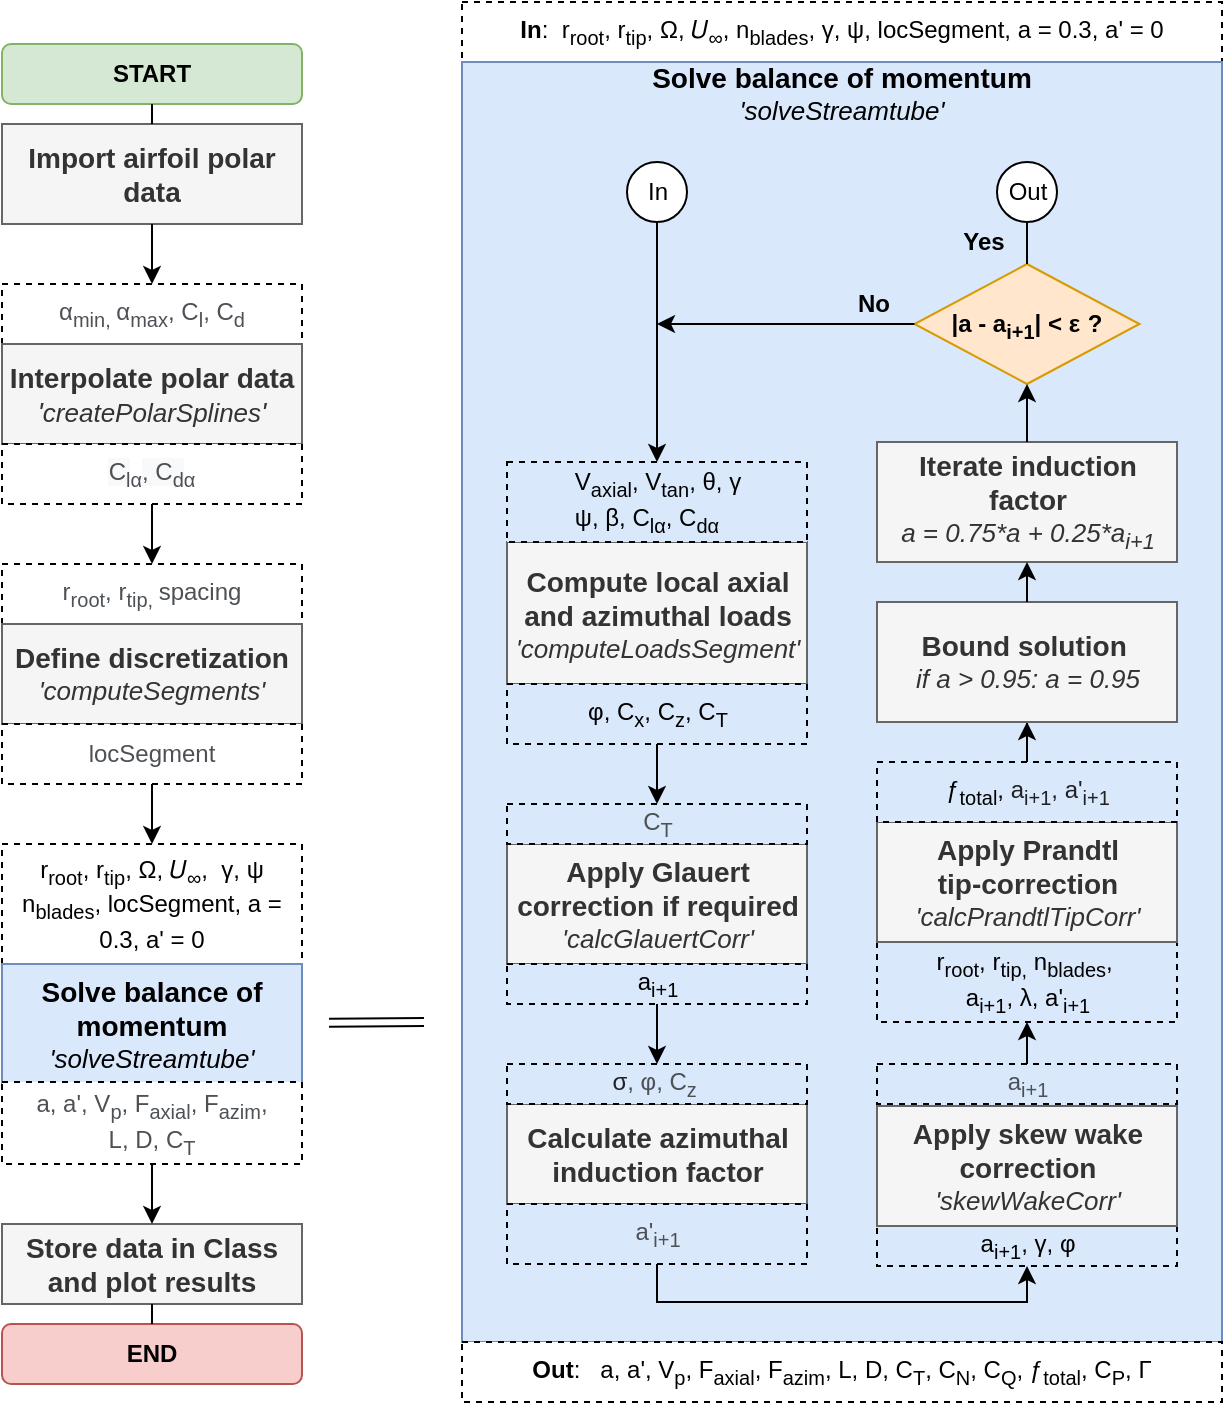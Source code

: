 <mxfile version="14.4.9" type="device"><diagram id="l48UUxjHiy_ej7oElzvc" name="Page-1"><mxGraphModel dx="1038" dy="548" grid="1" gridSize="10" guides="1" tooltips="1" connect="1" arrows="1" fold="1" page="1" pageScale="1" pageWidth="827" pageHeight="1169" math="0" shadow="0"><root><mxCell id="0"/><mxCell id="1" parent="0"/><mxCell id="ZIH0ScOEahIOWoPxpy62-3" value="" style="edgeStyle=orthogonalEdgeStyle;rounded=0;orthogonalLoop=1;jettySize=auto;html=1;exitX=0.5;exitY=1;exitDx=0;exitDy=0;" parent="1" source="ZIH0ScOEahIOWoPxpy62-9" target="ZIH0ScOEahIOWoPxpy62-2" edge="1"><mxGeometry relative="1" as="geometry"><mxPoint x="184" y="311" as="sourcePoint"/></mxGeometry></mxCell><mxCell id="31kwRbFXGFQPxm-6Qx5B-4" value="&lt;font style=&quot;font-size: 14px&quot;&gt;&lt;b&gt;Import airfoil polar data&lt;/b&gt;&lt;/font&gt;" style="rounded=0;whiteSpace=wrap;html=1;fillColor=#f5f5f5;strokeColor=#666666;fontColor=#333333;" parent="1" vertex="1"><mxGeometry x="109" y="101" width="150" height="50" as="geometry"/></mxCell><mxCell id="ZIH0ScOEahIOWoPxpy62-1" value="&lt;b&gt;START&lt;/b&gt;" style="rounded=1;whiteSpace=wrap;html=1;fillColor=#d5e8d4;strokeColor=#82b366;" parent="1" vertex="1"><mxGeometry x="109" y="61" width="150" height="30" as="geometry"/></mxCell><mxCell id="ZIH0ScOEahIOWoPxpy62-2" value="&lt;span style=&quot;color: rgb(77 , 81 , 86) ; font-family: &amp;#34;arial&amp;#34; , sans-serif ; font-style: normal ; letter-spacing: normal ; text-align: left ; text-indent: 0px ; text-transform: none ; word-spacing: 0px&quot;&gt;r&lt;sub&gt;root&lt;/sub&gt;, r&lt;sub&gt;tip, &lt;/sub&gt;spacing&lt;/span&gt;" style="rounded=0;whiteSpace=wrap;html=1;dashed=1;" parent="1" vertex="1"><mxGeometry x="109" y="321" width="150" height="30" as="geometry"/></mxCell><mxCell id="ZIH0ScOEahIOWoPxpy62-4" value="&lt;font&gt;&lt;b&gt;&lt;span style=&quot;font-size: 14px&quot;&gt;Define discretization&lt;/span&gt;&lt;br&gt;&lt;/b&gt;&lt;i&gt;&lt;font style=&quot;font-size: 13px&quot;&gt;'computeSegments'&lt;/font&gt;&lt;/i&gt;&lt;/font&gt;" style="rounded=0;whiteSpace=wrap;html=1;fillColor=#f5f5f5;strokeColor=#666666;fontColor=#333333;" parent="1" vertex="1"><mxGeometry x="109" y="351" width="150" height="50" as="geometry"/></mxCell><mxCell id="ZIH0ScOEahIOWoPxpy62-10" value="" style="edgeStyle=orthogonalEdgeStyle;rounded=0;orthogonalLoop=1;jettySize=auto;html=1;entryX=0.5;entryY=0;entryDx=0;entryDy=0;exitX=0.5;exitY=1;exitDx=0;exitDy=0;" parent="1" source="31kwRbFXGFQPxm-6Qx5B-4" target="ZIH0ScOEahIOWoPxpy62-7" edge="1"><mxGeometry relative="1" as="geometry"><mxPoint x="289" y="331" as="sourcePoint"/></mxGeometry></mxCell><mxCell id="RQXYHA8TXy9u991i_wGL-22" value="" style="edgeStyle=orthogonalEdgeStyle;rounded=0;orthogonalLoop=1;jettySize=auto;html=1;entryX=0.5;entryY=0;entryDx=0;entryDy=0;" parent="1" source="ZIH0ScOEahIOWoPxpy62-5" target="RQXYHA8TXy9u991i_wGL-17" edge="1"><mxGeometry relative="1" as="geometry"/></mxCell><mxCell id="ZIH0ScOEahIOWoPxpy62-5" value="&lt;div style=&quot;text-align: left&quot;&gt;&lt;font color=&quot;#4d5156&quot; face=&quot;arial, sans-serif&quot;&gt;&lt;span style=&quot;background-color: rgb(255 , 255 , 255)&quot;&gt;locSegment&lt;/span&gt;&lt;/font&gt;&lt;/div&gt;" style="rounded=0;whiteSpace=wrap;html=1;dashed=1;" parent="1" vertex="1"><mxGeometry x="109" y="401" width="150" height="30" as="geometry"/></mxCell><mxCell id="ZIH0ScOEahIOWoPxpy62-6" value="" style="endArrow=none;html=1;exitX=0.5;exitY=0;exitDx=0;exitDy=0;entryX=0.5;entryY=1;entryDx=0;entryDy=0;" parent="1" source="31kwRbFXGFQPxm-6Qx5B-4" target="ZIH0ScOEahIOWoPxpy62-1" edge="1"><mxGeometry width="50" height="50" relative="1" as="geometry"><mxPoint x="369" y="331" as="sourcePoint"/><mxPoint x="419" y="281" as="targetPoint"/></mxGeometry></mxCell><mxCell id="ZIH0ScOEahIOWoPxpy62-7" value="&lt;span style=&quot;color: rgb(77 , 81 , 86) ; font-family: &amp;#34;arial&amp;#34; , sans-serif ; text-align: left&quot;&gt;α&lt;sub&gt;min,&amp;nbsp;&lt;/sub&gt;&lt;/span&gt;&lt;span style=&quot;color: rgb(77 , 81 , 86) ; font-family: &amp;#34;arial&amp;#34; , sans-serif ; text-align: left&quot;&gt;α&lt;sub&gt;max&lt;/sub&gt;, C&lt;sub&gt;l&lt;/sub&gt;, C&lt;sub&gt;d&lt;/sub&gt;&lt;/span&gt;" style="rounded=0;whiteSpace=wrap;html=1;dashed=1;" parent="1" vertex="1"><mxGeometry x="109" y="181" width="150" height="30" as="geometry"/></mxCell><mxCell id="ZIH0ScOEahIOWoPxpy62-8" value="&lt;font&gt;&lt;span style=&quot;font-size: 14px&quot;&gt;&lt;b&gt;Interpolate polar data&lt;br&gt;&lt;/b&gt;&lt;/span&gt;&lt;i&gt;&lt;span style=&quot;font-size: 14px&quot;&gt;'&lt;/span&gt;&lt;font style=&quot;font-size: 13px&quot;&gt;createPolarSplines&lt;/font&gt;&lt;span style=&quot;font-size: 14px&quot;&gt;'&lt;/span&gt;&lt;/i&gt;&lt;/font&gt;" style="rounded=0;whiteSpace=wrap;html=1;fillColor=#f5f5f5;strokeColor=#666666;fontColor=#333333;" parent="1" vertex="1"><mxGeometry x="109" y="211" width="150" height="50" as="geometry"/></mxCell><mxCell id="ZIH0ScOEahIOWoPxpy62-9" value="&lt;span style=&quot;font-size: 12px ; font-style: normal ; letter-spacing: normal ; text-indent: 0px ; text-transform: none ; word-spacing: 0px ; background-color: rgb(248 , 249 , 250) ; color: rgb(77 , 81 , 86) ; font-family: &amp;#34;arial&amp;#34; , sans-serif ; text-align: left&quot;&gt;C&lt;sub&gt;l&lt;/sub&gt;&lt;/span&gt;&lt;span style=&quot;color: rgb(77 , 81 , 86) ; font-family: &amp;#34;arial&amp;#34; , sans-serif ; text-align: left&quot;&gt;&lt;sub&gt;α&lt;/sub&gt;&lt;/span&gt;&lt;span style=&quot;font-size: 12px ; font-style: normal ; letter-spacing: normal ; text-indent: 0px ; text-transform: none ; word-spacing: 0px ; background-color: rgb(248 , 249 , 250) ; color: rgb(77 , 81 , 86) ; font-family: &amp;#34;arial&amp;#34; , sans-serif ; text-align: left&quot;&gt;, C&lt;sub&gt;d&lt;/sub&gt;&lt;/span&gt;&lt;span style=&quot;color: rgb(77 , 81 , 86) ; font-family: &amp;#34;arial&amp;#34; , sans-serif ; text-align: left&quot;&gt;&lt;sub&gt;α&lt;/sub&gt;&lt;/span&gt;" style="rounded=0;whiteSpace=wrap;html=1;dashed=1;" parent="1" vertex="1"><mxGeometry x="109" y="261" width="150" height="30" as="geometry"/></mxCell><mxCell id="ZIH0ScOEahIOWoPxpy62-20" value="&lt;span style=&quot;font-family: &amp;#34;arial&amp;#34; , sans-serif ; text-align: left&quot;&gt;&lt;b&gt;In&lt;/b&gt;:&amp;nbsp; r&lt;sub&gt;root&lt;/sub&gt;, r&lt;sub&gt;tip&lt;/sub&gt;&lt;/span&gt;&lt;span style=&quot;text-align: left&quot;&gt;&lt;span style=&quot;font-family: &amp;#34;arial&amp;#34; , sans-serif&quot;&gt;,&amp;nbsp;&lt;/span&gt;&lt;font face=&quot;arial, sans-serif&quot;&gt;Ω,&amp;nbsp;𝑈&lt;sub&gt;∞&lt;/sub&gt;, n&lt;sub&gt;blades&lt;/sub&gt;, γ,&lt;/font&gt;&lt;/span&gt;&lt;span style=&quot;text-align: left&quot;&gt;&lt;font face=&quot;arial, sans-serif&quot;&gt;&lt;span style=&quot;background-color: rgb(218 , 232 , 252)&quot;&gt;&lt;span style=&quot;font-family: &amp;#34;arial&amp;#34; , sans-serif&quot;&gt;&lt;/span&gt;&lt;/span&gt; ψ, &lt;/font&gt;&lt;/span&gt;&lt;span style=&quot;font-family: &amp;#34;arial&amp;#34; , sans-serif ; text-align: left&quot;&gt;locSegment, a = 0.3, a' = 0&lt;/span&gt;&lt;span style=&quot;text-align: left&quot;&gt;&lt;br&gt;&lt;/span&gt;" style="rounded=0;whiteSpace=wrap;html=1;dashed=1;" parent="1" vertex="1"><mxGeometry x="339" y="40" width="380" height="30" as="geometry"/></mxCell><mxCell id="ZIH0ScOEahIOWoPxpy62-21" value="&lt;font style=&quot;font-size: 14px&quot;&gt;&lt;b&gt;Solve balance of momentum&lt;br&gt;&lt;/b&gt;&lt;/font&gt;&lt;i style=&quot;font-size: 13px&quot;&gt;'solveStreamtube'&lt;br&gt;&lt;/i&gt;&lt;i style=&quot;font-size: 13px&quot;&gt;&lt;br&gt;&lt;br&gt;&lt;br&gt;&lt;br&gt;&lt;br&gt;&lt;br&gt;&lt;br&gt;&lt;br&gt;&lt;br&gt;&lt;br&gt;&lt;br&gt;&lt;br&gt;&lt;br&gt;&lt;br&gt;&lt;br&gt;&lt;br&gt;&lt;br&gt;&lt;br&gt;&lt;br&gt;&lt;br&gt;&lt;br&gt;&lt;br&gt;&lt;br&gt;&lt;br&gt;&lt;br&gt;&lt;br&gt;&lt;br&gt;&lt;br&gt;&lt;br&gt;&lt;br&gt;&lt;br&gt;&lt;br&gt;&lt;br&gt;&lt;br&gt;&lt;br&gt;&lt;br&gt;&lt;br&gt;&lt;br&gt;&lt;br&gt;&lt;/i&gt;" style="rounded=0;whiteSpace=wrap;html=1;fillColor=#dae8fc;strokeColor=#6c8ebf;" parent="1" vertex="1"><mxGeometry x="339" y="70" width="380" height="640" as="geometry"/></mxCell><mxCell id="ZIH0ScOEahIOWoPxpy62-22" value="&lt;div style=&quot;text-align: left&quot;&gt;&lt;font face=&quot;arial, sans-serif&quot;&gt;&lt;b&gt;Out&lt;/b&gt;:&amp;nbsp; &amp;nbsp;a, a', V&lt;sub&gt;p&lt;/sub&gt;, F&lt;sub&gt;axial&lt;/sub&gt;, F&lt;sub&gt;azim&lt;/sub&gt;, L, D, C&lt;sub&gt;T&lt;/sub&gt;, &lt;font&gt;C&lt;sub&gt;N&lt;/sub&gt;, C&lt;sub&gt;Q&lt;/sub&gt;, ƒ&lt;sub&gt;total&lt;/sub&gt;, C&lt;sub&gt;P&lt;/sub&gt;, Γ&lt;/font&gt;&lt;br&gt;&lt;/font&gt;&lt;/div&gt;" style="rounded=0;whiteSpace=wrap;html=1;dashed=1;" parent="1" vertex="1"><mxGeometry x="339" y="710" width="380" height="30" as="geometry"/></mxCell><mxCell id="ZIH0ScOEahIOWoPxpy62-13" value="&lt;font style=&quot;font-size: 14px&quot;&gt;&lt;b&gt;Compute local axial and azimuthal loads&lt;br&gt;&lt;/b&gt;&lt;/font&gt;&lt;i style=&quot;font-size: 13px&quot;&gt;'&lt;font style=&quot;font-size: 13px&quot;&gt;computeLoadsSegment&lt;/font&gt;'&lt;/i&gt;" style="rounded=0;whiteSpace=wrap;html=1;fillColor=#f5f5f5;strokeColor=#666666;fontColor=#333333;" parent="1" vertex="1"><mxGeometry x="361.5" y="310" width="150" height="71" as="geometry"/></mxCell><mxCell id="ZIH0ScOEahIOWoPxpy62-58" value="" style="edgeStyle=orthogonalEdgeStyle;rounded=0;orthogonalLoop=1;jettySize=auto;html=1;entryX=0.5;entryY=0;entryDx=0;entryDy=0;" parent="1" source="ZIH0ScOEahIOWoPxpy62-14" target="ZIH0ScOEahIOWoPxpy62-55" edge="1"><mxGeometry relative="1" as="geometry"/></mxCell><mxCell id="ZIH0ScOEahIOWoPxpy62-14" value="&lt;span style=&quot;color: rgb(77 , 81 , 86) ; font-family: &amp;#34;arial&amp;#34; , sans-serif ; text-align: left&quot;&gt;α,&lt;sub&gt;&amp;nbsp;&lt;/sub&gt;&lt;/span&gt;&lt;span style=&quot;color: rgb(77 , 81 , 86) ; font-family: &amp;#34;arial&amp;#34; , sans-serif ; text-align: left ; background-color: rgb(255 , 255 , 255)&quot;&gt;&lt;font style=&quot;font-size: 12px&quot;&gt;φ&lt;/font&gt;&lt;/span&gt;&lt;span style=&quot;color: rgb(77 , 81 , 86) ; font-family: &amp;#34;arial&amp;#34; , sans-serif ; text-align: left&quot;&gt;, C&lt;sub&gt;x&lt;/sub&gt;, C&lt;sub&gt;&lt;font style=&quot;font-size: 10px&quot;&gt;z&lt;/font&gt;&lt;/sub&gt;&lt;/span&gt;" style="rounded=0;whiteSpace=wrap;html=1;dashed=1;" parent="1" vertex="1"><mxGeometry x="361.5" y="381" width="150" height="30" as="geometry"/></mxCell><mxCell id="ZIH0ScOEahIOWoPxpy62-34" value="In" style="ellipse;whiteSpace=wrap;html=1;aspect=fixed;" parent="1" vertex="1"><mxGeometry x="421.5" y="120" width="30" height="30" as="geometry"/></mxCell><mxCell id="ZIH0ScOEahIOWoPxpy62-37" value="Out" style="ellipse;whiteSpace=wrap;html=1;aspect=fixed;" parent="1" vertex="1"><mxGeometry x="606.5" y="120" width="30" height="30" as="geometry"/></mxCell><mxCell id="ZIH0ScOEahIOWoPxpy62-39" value="&lt;b&gt;|a - a&lt;sub&gt;i+1&lt;/sub&gt;| &amp;lt;&amp;nbsp;&lt;span style=&quot;background-color: rgb(255 , 230 , 204)&quot;&gt;&lt;span style=&quot;font-family: &amp;#34;arial&amp;#34; , sans-serif ; text-align: left&quot;&gt;&lt;font style=&quot;font-size: 12px&quot;&gt;ε&lt;/font&gt;&lt;/span&gt;&lt;span style=&quot;font-family: &amp;#34;arial&amp;#34; , sans-serif ; font-size: 14px ; text-align: left&quot;&gt; &lt;/span&gt;&lt;span style=&quot;font-family: &amp;#34;arial&amp;#34; , sans-serif ; text-align: left&quot;&gt;&lt;font style=&quot;font-size: 12px&quot;&gt;?&lt;/font&gt;&lt;/span&gt;&lt;/span&gt;&lt;/b&gt;" style="rhombus;whiteSpace=wrap;html=1;fillColor=#ffe6cc;strokeColor=#d79b00;" parent="1" vertex="1"><mxGeometry x="565.25" y="171" width="112.5" height="60" as="geometry"/></mxCell><mxCell id="ZIH0ScOEahIOWoPxpy62-43" value="" style="endArrow=none;html=1;exitX=0.5;exitY=1;exitDx=0;exitDy=0;entryX=0.5;entryY=0;entryDx=0;entryDy=0;" parent="1" source="ZIH0ScOEahIOWoPxpy62-37" target="ZIH0ScOEahIOWoPxpy62-39" edge="1"><mxGeometry width="50" height="50" relative="1" as="geometry"><mxPoint x="621.5" y="251" as="sourcePoint"/><mxPoint x="645.25" y="161" as="targetPoint"/></mxGeometry></mxCell><mxCell id="ZIH0ScOEahIOWoPxpy62-47" value="&lt;span style=&quot;font-size: 14px&quot;&gt;&lt;b&gt;Store data in Class and plot results&lt;/b&gt;&lt;/span&gt;" style="rounded=0;whiteSpace=wrap;html=1;fillColor=#f5f5f5;strokeColor=#666666;fontColor=#333333;" parent="1" vertex="1"><mxGeometry x="109" y="651" width="150" height="40" as="geometry"/></mxCell><mxCell id="ZIH0ScOEahIOWoPxpy62-49" value="&lt;b&gt;END&lt;/b&gt;" style="rounded=1;whiteSpace=wrap;html=1;fillColor=#f8cecc;strokeColor=#b85450;" parent="1" vertex="1"><mxGeometry x="109" y="701" width="150" height="30" as="geometry"/></mxCell><mxCell id="ZIH0ScOEahIOWoPxpy62-50" value="" style="endArrow=none;html=1;exitX=0.5;exitY=1;exitDx=0;exitDy=0;entryX=0.5;entryY=0;entryDx=0;entryDy=0;" parent="1" source="ZIH0ScOEahIOWoPxpy62-47" target="ZIH0ScOEahIOWoPxpy62-49" edge="1"><mxGeometry width="50" height="50" relative="1" as="geometry"><mxPoint x="197.75" y="731" as="sourcePoint"/><mxPoint x="247.75" y="681" as="targetPoint"/></mxGeometry></mxCell><mxCell id="ZIH0ScOEahIOWoPxpy62-51" value="" style="endArrow=classic;html=1;exitX=0.5;exitY=1;exitDx=0;exitDy=0;entryX=0.5;entryY=0;entryDx=0;entryDy=0;" parent="1" source="ZIH0ScOEahIOWoPxpy62-34" target="RQXYHA8TXy9u991i_wGL-30" edge="1"><mxGeometry width="50" height="50" relative="1" as="geometry"><mxPoint x="441.5" y="360" as="sourcePoint"/><mxPoint x="436.5" y="281.0" as="targetPoint"/></mxGeometry></mxCell><mxCell id="ZIH0ScOEahIOWoPxpy62-55" value="&lt;div style=&quot;text-align: left&quot;&gt;&lt;span style=&quot;color: rgb(77 , 81 , 86) ; font-family: &amp;#34;arial&amp;#34; , sans-serif&quot;&gt;C&lt;sub&gt;T&lt;/sub&gt;&lt;/span&gt;&lt;br&gt;&lt;/div&gt;" style="rounded=0;whiteSpace=wrap;html=1;dashed=1;" parent="1" vertex="1"><mxGeometry x="361.5" y="441" width="150" height="20" as="geometry"/></mxCell><mxCell id="ZIH0ScOEahIOWoPxpy62-56" value="&lt;b style=&quot;font-size: 14px&quot;&gt;Apply Glauert correction if required&lt;/b&gt;&lt;span style=&quot;font-size: 14px&quot;&gt;&lt;b&gt;&lt;br&gt;&lt;/b&gt;&lt;/span&gt;&lt;i style=&quot;font-size: 13px&quot;&gt;'&lt;font style=&quot;font-size: 13px&quot;&gt;calcGlauertCorr&lt;/font&gt;'&lt;/i&gt;" style="rounded=0;whiteSpace=wrap;html=1;fillColor=#f5f5f5;strokeColor=#666666;fontColor=#333333;" parent="1" vertex="1"><mxGeometry x="361.5" y="461" width="150" height="60" as="geometry"/></mxCell><mxCell id="ZIH0ScOEahIOWoPxpy62-62" value="" style="edgeStyle=orthogonalEdgeStyle;rounded=0;orthogonalLoop=1;jettySize=auto;html=1;entryX=0.5;entryY=0;entryDx=0;entryDy=0;" parent="1" source="ZIH0ScOEahIOWoPxpy62-57" target="RQXYHA8TXy9u991i_wGL-8" edge="1"><mxGeometry relative="1" as="geometry"><mxPoint x="436.5" y="601" as="targetPoint"/></mxGeometry></mxCell><mxCell id="ZIH0ScOEahIOWoPxpy62-57" value="a&lt;sub&gt;i+1&lt;/sub&gt;" style="rounded=0;whiteSpace=wrap;html=1;dashed=1;" parent="1" vertex="1"><mxGeometry x="361.5" y="521" width="150" height="20" as="geometry"/></mxCell><mxCell id="ZIH0ScOEahIOWoPxpy62-59" value="&lt;div style=&quot;text-align: left&quot;&gt;&lt;span style=&quot;background-color: rgb(218 , 232 , 252)&quot;&gt;&lt;span style=&quot;font-family: &amp;#34;arial&amp;#34; , sans-serif&quot;&gt;r&lt;sub&gt;root&lt;/sub&gt;, r&lt;sub&gt;tip,&lt;/sub&gt;&lt;/span&gt;&lt;font face=&quot;arial, sans-serif&quot;&gt;&amp;nbsp;n&lt;sub&gt;blades&lt;/sub&gt;,&amp;nbsp;&lt;/font&gt;&lt;br&gt;&lt;/span&gt;&lt;/div&gt;&lt;span style=&quot;background-color: rgb(218 , 232 , 252)&quot;&gt;a&lt;sub&gt;i+1&lt;/sub&gt;,&amp;nbsp;&lt;span style=&quot;font-family: &amp;#34;arial&amp;#34; , sans-serif ; text-align: left&quot;&gt;&lt;font style=&quot;font-size: 12px&quot;&gt;λ, a'&lt;sub&gt;i+1&lt;/sub&gt;&lt;/font&gt;&lt;/span&gt;&lt;/span&gt;" style="rounded=0;whiteSpace=wrap;html=1;dashed=1;fillColor=#dae8fc;" parent="1" vertex="1"><mxGeometry x="546.5" y="509" width="150" height="41" as="geometry"/></mxCell><mxCell id="ZIH0ScOEahIOWoPxpy62-60" value="&lt;b style=&quot;font-size: 14px&quot;&gt;Apply Prandtl &lt;br&gt;tip-correction&lt;/b&gt;&lt;span style=&quot;font-size: 14px&quot;&gt;&lt;b&gt;&lt;br&gt;&lt;/b&gt;&lt;/span&gt;&lt;i style=&quot;font-size: 13px&quot;&gt;'&lt;font style=&quot;font-size: 13px&quot;&gt;calcPrandtlTipCorr&lt;/font&gt;'&lt;/i&gt;" style="rounded=0;whiteSpace=wrap;html=1;fillColor=#f5f5f5;strokeColor=#666666;fontColor=#333333;" parent="1" vertex="1"><mxGeometry x="546.5" y="450" width="150" height="60" as="geometry"/></mxCell><mxCell id="WDKb8DliBQcM4ZmImEQv-9" value="" style="edgeStyle=orthogonalEdgeStyle;rounded=0;orthogonalLoop=1;jettySize=auto;html=1;" parent="1" source="ZIH0ScOEahIOWoPxpy62-61" target="RQXYHA8TXy9u991i_wGL-2" edge="1"><mxGeometry relative="1" as="geometry"/></mxCell><mxCell id="ZIH0ScOEahIOWoPxpy62-61" value="&lt;div style=&quot;text-align: left&quot;&gt;&lt;span style=&quot;color: rgb(32 , 33 , 36) ; font-family: &amp;#34;arial&amp;#34; , sans-serif ; background-color: rgb(218 , 232 , 252)&quot;&gt;&lt;font style=&quot;font-size: 12px&quot;&gt;&lt;font color=&quot;#000000&quot;&gt;ƒ&lt;sub&gt;total&lt;/sub&gt;,&lt;/font&gt; a&lt;sub&gt;i+1&lt;/sub&gt;, a'&lt;sub&gt;i+1&lt;/sub&gt;&lt;/font&gt;&lt;/span&gt;&lt;br&gt;&lt;/div&gt;" style="rounded=0;whiteSpace=wrap;html=1;dashed=1;fillColor=#dae8fc;" parent="1" vertex="1"><mxGeometry x="546.5" y="420" width="150" height="30" as="geometry"/></mxCell><mxCell id="RQXYHA8TXy9u991i_wGL-2" value="&lt;span style=&quot;font-size: 14px&quot;&gt;&lt;b&gt;Bound solution&amp;nbsp;&lt;br&gt;&lt;/b&gt;&lt;/span&gt;&lt;i style=&quot;font-size: 13px&quot;&gt;&lt;font style=&quot;font-size: 13px&quot;&gt;if a &amp;gt; 0.95: a = 0.95&lt;/font&gt;&lt;/i&gt;" style="rounded=0;whiteSpace=wrap;html=1;fillColor=#f5f5f5;strokeColor=#666666;fontColor=#333333;" parent="1" vertex="1"><mxGeometry x="546.5" y="340" width="150" height="60" as="geometry"/></mxCell><mxCell id="RQXYHA8TXy9u991i_wGL-5" value="&lt;span style=&quot;font-size: 14px&quot;&gt;&lt;b&gt;Iterate induction factor&lt;br&gt;&lt;/b&gt;&lt;/span&gt;&lt;i style=&quot;font-size: 13px&quot;&gt;&lt;font style=&quot;font-size: 13px&quot;&gt;a = 0.75*a + 0.25*a&lt;sub&gt;i+1&lt;/sub&gt;&lt;/font&gt;&lt;/i&gt;" style="rounded=0;whiteSpace=wrap;html=1;fillColor=#f5f5f5;strokeColor=#666666;fontColor=#333333;" parent="1" vertex="1"><mxGeometry x="546.5" y="260" width="150" height="60" as="geometry"/></mxCell><mxCell id="RQXYHA8TXy9u991i_wGL-8" value="&lt;div style=&quot;text-align: left&quot;&gt;&lt;span style=&quot;background-color: rgb(218 , 232 , 252)&quot;&gt;&lt;span style=&quot;font-family: &amp;#34;arial&amp;#34; , sans-serif&quot;&gt;&lt;font style=&quot;font-size: 12px&quot;&gt;&lt;font color=&quot;#202124&quot;&gt;σ&lt;/font&gt;&lt;font color=&quot;#4d5156&quot;&gt;,&amp;nbsp;&lt;/font&gt;&lt;/font&gt;&lt;/span&gt;&lt;span style=&quot;color: rgb(77 , 81 , 86) ; font-family: &amp;#34;arial&amp;#34; , sans-serif&quot;&gt;φ&lt;/span&gt;&lt;span style=&quot;color: rgb(77 , 81 , 86) ; font-family: &amp;#34;arial&amp;#34; , sans-serif&quot;&gt;, C&lt;sub&gt;z&lt;/sub&gt;&lt;/span&gt;&lt;span style=&quot;font-family: &amp;#34;arial&amp;#34; , sans-serif&quot;&gt;&lt;font style=&quot;font-size: 12px&quot;&gt;&lt;font color=&quot;#4d5156&quot;&gt;&amp;nbsp;&lt;/font&gt;&lt;/font&gt;&lt;/span&gt;&lt;/span&gt;&lt;/div&gt;" style="rounded=0;whiteSpace=wrap;html=1;dashed=1;fillColor=#dae8fc;strokeColor=#6c8ebf;" parent="1" vertex="1"><mxGeometry x="361.5" y="571" width="150" height="20" as="geometry"/></mxCell><mxCell id="RQXYHA8TXy9u991i_wGL-9" value="&lt;span style=&quot;font-size: 14px&quot;&gt;&lt;b&gt;Calculate azimuthal induction factor&lt;/b&gt;&lt;/span&gt;" style="rounded=0;whiteSpace=wrap;html=1;fillColor=#f5f5f5;strokeColor=#666666;fontColor=#333333;" parent="1" vertex="1"><mxGeometry x="361.5" y="591" width="150" height="50" as="geometry"/></mxCell><mxCell id="WDKb8DliBQcM4ZmImEQv-7" style="edgeStyle=orthogonalEdgeStyle;rounded=0;orthogonalLoop=1;jettySize=auto;html=1;entryX=0.5;entryY=1;entryDx=0;entryDy=0;" parent="1" source="RQXYHA8TXy9u991i_wGL-10" target="RQXYHA8TXy9u991i_wGL-11" edge="1"><mxGeometry relative="1" as="geometry"><Array as="points"><mxPoint x="437" y="690"/><mxPoint x="622" y="690"/></Array></mxGeometry></mxCell><mxCell id="RQXYHA8TXy9u991i_wGL-10" value="&lt;div style=&quot;text-align: left&quot;&gt;&lt;font color=&quot;#4d5156&quot; face=&quot;arial, sans-serif&quot; style=&quot;background-color: rgb(218 , 232 , 252)&quot;&gt;a'&lt;sub&gt;i+1&lt;/sub&gt;&lt;/font&gt;&lt;/div&gt;" style="rounded=0;whiteSpace=wrap;html=1;dashed=1;fillColor=#dae8fc;" parent="1" vertex="1"><mxGeometry x="361.5" y="641" width="150" height="30" as="geometry"/></mxCell><mxCell id="RQXYHA8TXy9u991i_wGL-11" value="&lt;div style=&quot;text-align: left&quot;&gt;&lt;span style=&quot;background-color: rgb(218 , 232 , 252)&quot;&gt;&lt;span style=&quot;font-family: &amp;#34;arial&amp;#34; , sans-serif&quot;&gt;&lt;font style=&quot;font-size: 12px&quot;&gt;&lt;font&gt;a&lt;sub&gt;i+1&lt;/sub&gt;&lt;/font&gt;, γ,&amp;nbsp;&lt;/font&gt;&lt;/span&gt;&lt;span style=&quot;font-family: &amp;#34;arial&amp;#34; , sans-serif&quot;&gt;φ&lt;/span&gt;&lt;/span&gt;&lt;br&gt;&lt;/div&gt;" style="rounded=0;whiteSpace=wrap;html=1;dashed=1;fillColor=#dae8fc;" parent="1" vertex="1"><mxGeometry x="546.5" y="652" width="150" height="20" as="geometry"/></mxCell><mxCell id="RQXYHA8TXy9u991i_wGL-12" value="&lt;span style=&quot;font-size: 14px&quot;&gt;&lt;b&gt;Apply skew wake correction&lt;br&gt;&lt;/b&gt;&lt;/span&gt;&lt;i style=&quot;font-size: 13px&quot;&gt;'&lt;font style=&quot;font-size: 13px&quot;&gt;skewWakeCorr&lt;/font&gt;'&lt;/i&gt;" style="rounded=0;whiteSpace=wrap;html=1;fillColor=#f5f5f5;strokeColor=#666666;fontColor=#333333;" parent="1" vertex="1"><mxGeometry x="546.5" y="592" width="150" height="60" as="geometry"/></mxCell><mxCell id="WDKb8DliBQcM4ZmImEQv-11" style="edgeStyle=orthogonalEdgeStyle;rounded=0;orthogonalLoop=1;jettySize=auto;html=1;entryX=0.5;entryY=1;entryDx=0;entryDy=0;" parent="1" source="RQXYHA8TXy9u991i_wGL-13" target="ZIH0ScOEahIOWoPxpy62-59" edge="1"><mxGeometry relative="1" as="geometry"><mxPoint x="740" y="560" as="targetPoint"/></mxGeometry></mxCell><mxCell id="RQXYHA8TXy9u991i_wGL-13" value="&lt;div style=&quot;text-align: left&quot;&gt;&lt;span&gt;&lt;font face=&quot;arial, sans-serif&quot; color=&quot;#4d5156&quot;&gt;a&lt;sub&gt;i+1&lt;/sub&gt;&lt;/font&gt;&lt;/span&gt;&lt;/div&gt;&lt;sub&gt;&lt;/sub&gt;" style="rounded=0;whiteSpace=wrap;html=1;dashed=1;fillColor=#dae8fc;" parent="1" vertex="1"><mxGeometry x="546.5" y="571" width="150" height="20" as="geometry"/></mxCell><mxCell id="RQXYHA8TXy9u991i_wGL-17" value="&lt;span style=&quot;font-family: &amp;#34;arial&amp;#34; , sans-serif ; text-align: left&quot;&gt;r&lt;sub&gt;root&lt;/sub&gt;, r&lt;sub&gt;tip&lt;/sub&gt;&lt;/span&gt;&lt;span style=&quot;text-align: left&quot;&gt;&lt;span style=&quot;font-family: &amp;#34;arial&amp;#34; , sans-serif&quot;&gt;,&amp;nbsp;&lt;/span&gt;&lt;font face=&quot;arial, sans-serif&quot;&gt;Ω,&amp;nbsp;𝑈&lt;sub&gt;∞&lt;/sub&gt;,&amp;nbsp;&lt;/font&gt;&lt;/span&gt;&lt;span style=&quot;text-align: left&quot;&gt;&lt;font face=&quot;arial, sans-serif&quot;&gt;&lt;span style=&quot;text-align: left&quot;&gt;&lt;font face=&quot;arial, sans-serif&quot;&gt; γ,&lt;/font&gt;&lt;/span&gt;&lt;span style=&quot;text-align: left&quot;&gt;&lt;font face=&quot;arial, sans-serif&quot;&gt;&lt;span style=&quot;background-color: rgb(218 , 232 , 252)&quot;&gt;&lt;span style=&quot;font-family: &amp;#34;arial&amp;#34; , sans-serif&quot;&gt;&lt;/span&gt;&lt;/span&gt; ψ&lt;/font&gt;&lt;/span&gt; n&lt;sub&gt;blades&lt;/sub&gt;,&amp;nbsp;&lt;/font&gt;&lt;/span&gt;&lt;span style=&quot;font-family: &amp;#34;arial&amp;#34; , sans-serif ; text-align: left&quot;&gt;locSegment, a = 0.3, a' = 0&lt;/span&gt;" style="rounded=0;whiteSpace=wrap;html=1;dashed=1;" parent="1" vertex="1"><mxGeometry x="109" y="461" width="150" height="60" as="geometry"/></mxCell><mxCell id="RQXYHA8TXy9u991i_wGL-18" value="&lt;font style=&quot;color: rgb(0 , 0 , 0) ; font-size: 14px&quot;&gt;&lt;b&gt;Solve balance of momentum&lt;br&gt;&lt;/b&gt;&lt;/font&gt;&lt;i style=&quot;color: rgb(0 , 0 , 0) ; font-size: 13px&quot;&gt;'solveStreamtube'&lt;/i&gt;" style="rounded=0;whiteSpace=wrap;html=1;fillColor=#dae8fc;strokeColor=#6c8ebf;" parent="1" vertex="1"><mxGeometry x="109" y="521" width="150" height="60" as="geometry"/></mxCell><mxCell id="RQXYHA8TXy9u991i_wGL-21" value="" style="edgeStyle=orthogonalEdgeStyle;rounded=0;orthogonalLoop=1;jettySize=auto;html=1;" parent="1" source="RQXYHA8TXy9u991i_wGL-19" target="ZIH0ScOEahIOWoPxpy62-47" edge="1"><mxGeometry relative="1" as="geometry"/></mxCell><mxCell id="RQXYHA8TXy9u991i_wGL-19" value="&lt;span style=&quot;color: rgb(77 , 81 , 86) ; font-family: &amp;#34;arial&amp;#34; , sans-serif ; text-align: left&quot;&gt;a, a', V&lt;/span&gt;&lt;sub style=&quot;color: rgb(77 , 81 , 86) ; font-family: &amp;#34;arial&amp;#34; , sans-serif ; text-align: left&quot;&gt;p&lt;/sub&gt;&lt;span style=&quot;color: rgb(77 , 81 , 86) ; font-family: &amp;#34;arial&amp;#34; , sans-serif ; text-align: left&quot;&gt;, F&lt;/span&gt;&lt;sub style=&quot;color: rgb(77 , 81 , 86) ; font-family: &amp;#34;arial&amp;#34; , sans-serif ; text-align: left&quot;&gt;axial&lt;/sub&gt;&lt;span style=&quot;color: rgb(77 , 81 , 86) ; font-family: &amp;#34;arial&amp;#34; , sans-serif ; text-align: left&quot;&gt;, F&lt;/span&gt;&lt;sub style=&quot;color: rgb(77 , 81 , 86) ; font-family: &amp;#34;arial&amp;#34; , sans-serif ; text-align: left&quot;&gt;azim&lt;/sub&gt;&lt;span style=&quot;color: rgb(77 , 81 , 86) ; font-family: &amp;#34;arial&amp;#34; , sans-serif ; text-align: left&quot;&gt;, &lt;br&gt;L, D, C&lt;/span&gt;&lt;sub style=&quot;color: rgb(77 , 81 , 86) ; font-family: &amp;#34;arial&amp;#34; , sans-serif ; text-align: left&quot;&gt;T&lt;/sub&gt;" style="rounded=0;whiteSpace=wrap;html=1;dashed=1;" parent="1" vertex="1"><mxGeometry x="109" y="580" width="150" height="41" as="geometry"/></mxCell><mxCell id="RQXYHA8TXy9u991i_wGL-24" value="" style="endArrow=classic;html=1;entryX=0.5;entryY=1;entryDx=0;entryDy=0;exitX=0.5;exitY=0;exitDx=0;exitDy=0;" parent="1" source="RQXYHA8TXy9u991i_wGL-5" target="ZIH0ScOEahIOWoPxpy62-39" edge="1"><mxGeometry width="50" height="50" relative="1" as="geometry"><mxPoint x="665.25" y="401" as="sourcePoint"/><mxPoint x="715.25" y="351" as="targetPoint"/></mxGeometry></mxCell><mxCell id="RQXYHA8TXy9u991i_wGL-25" value="" style="endArrow=classic;html=1;entryX=0.5;entryY=1;entryDx=0;entryDy=0;exitX=0.5;exitY=0;exitDx=0;exitDy=0;" parent="1" source="RQXYHA8TXy9u991i_wGL-2" target="RQXYHA8TXy9u991i_wGL-5" edge="1"><mxGeometry width="50" height="50" relative="1" as="geometry"><mxPoint x="665.25" y="510" as="sourcePoint"/><mxPoint x="715.25" y="460" as="targetPoint"/></mxGeometry></mxCell><mxCell id="RQXYHA8TXy9u991i_wGL-29" value="" style="endArrow=classic;html=1;exitX=0;exitY=0.5;exitDx=0;exitDy=0;" parent="1" source="ZIH0ScOEahIOWoPxpy62-39" edge="1"><mxGeometry width="50" height="50" relative="1" as="geometry"><mxPoint x="646.5" y="401" as="sourcePoint"/><mxPoint x="436.5" y="201" as="targetPoint"/></mxGeometry></mxCell><mxCell id="RQXYHA8TXy9u991i_wGL-30" value="&lt;div style=&quot;text-align: left&quot;&gt;&lt;font style=&quot;font-size: 12px&quot;&gt;&lt;span style=&quot;background-color: rgb(218 , 232 , 252)&quot;&gt;&lt;font style=&quot;font-size: 12px&quot; face=&quot;arial, sans-serif&quot;&gt;V&lt;sub&gt;axial&lt;/sub&gt;, V&lt;sub&gt;tan&lt;/sub&gt;,&amp;nbsp;&lt;/font&gt;&lt;span style=&quot;font-family: &amp;#34;arial&amp;#34; , sans-serif&quot;&gt;&lt;font style=&quot;font-size: 12px&quot;&gt;θ&lt;/font&gt;&lt;/span&gt;&lt;span style=&quot;font-family: &amp;#34;arial&amp;#34; , sans-serif&quot;&gt;,&lt;/span&gt;&lt;/span&gt;&lt;span style=&quot;background-color: rgb(218 , 232 , 252)&quot;&gt;&lt;span style=&quot;font-family: &amp;#34;arial&amp;#34; , sans-serif&quot;&gt; &lt;/span&gt;&lt;/span&gt;&lt;/font&gt;&lt;font style=&quot;font-size: 12px&quot;&gt;&lt;span style=&quot;background-color: rgb(218 , 232 , 252)&quot;&gt;&lt;span style=&quot;font-family: &amp;#34;arial&amp;#34; , sans-serif&quot;&gt;&lt;font style=&quot;font-size: 12px&quot;&gt;&lt;span style=&quot;background-color: rgb(218 , 232 , 252)&quot;&gt;&lt;span style=&quot;font-family: &amp;#34;arial&amp;#34; , sans-serif&quot;&gt;&lt;font style=&quot;font-size: 12px&quot;&gt;γ&lt;/font&gt;&lt;/span&gt;&lt;/span&gt;&lt;/font&gt;&lt;/span&gt;&lt;/span&gt;&lt;/font&gt;&lt;/div&gt;&lt;div style=&quot;text-align: left&quot;&gt;&lt;font style=&quot;font-size: 12px&quot;&gt;&lt;span style=&quot;background-color: rgb(218 , 232 , 252)&quot;&gt;&lt;span style=&quot;font-family: &amp;#34;arial&amp;#34; , sans-serif&quot;&gt;&lt;font style=&quot;font-size: 12px&quot;&gt;ψ&lt;/font&gt;, &lt;/span&gt;&lt;/span&gt;&lt;span style=&quot;background-color: rgb(218 , 232 , 252)&quot;&gt;&lt;span style=&quot;font-family: &amp;#34;arial&amp;#34; , sans-serif ; text-align: left&quot;&gt;&lt;font style=&quot;font-size: 12px&quot;&gt;β&lt;/font&gt;&lt;/span&gt;&lt;span style=&quot;font-family: &amp;#34;arial&amp;#34; , sans-serif ; text-align: left&quot;&gt;,&amp;nbsp;&lt;/span&gt;&lt;span style=&quot;font-family: &amp;#34;arial&amp;#34; , sans-serif ; text-align: left&quot;&gt;C&lt;sub&gt;l&lt;/sub&gt;&lt;/span&gt;&lt;span style=&quot;font-family: &amp;#34;arial&amp;#34; , sans-serif ; text-align: left&quot;&gt;&lt;sub&gt;α&lt;/sub&gt;&lt;/span&gt;&lt;span style=&quot;font-family: &amp;#34;arial&amp;#34; , sans-serif ; text-align: left&quot;&gt;, C&lt;sub&gt;d&lt;/sub&gt;&lt;/span&gt;&lt;span style=&quot;font-family: &amp;#34;arial&amp;#34; , sans-serif ; text-align: left&quot;&gt;&lt;sub&gt;α&lt;/sub&gt;&lt;/span&gt;&lt;/span&gt;&lt;/font&gt;&lt;/div&gt;" style="rounded=0;whiteSpace=wrap;html=1;dashed=1;fillColor=#dae8fc;" parent="1" vertex="1"><mxGeometry x="361.5" y="270" width="150" height="40" as="geometry"/></mxCell><mxCell id="RQXYHA8TXy9u991i_wGL-31" value="&lt;span style=&quot;background-color: rgb(218 , 232 , 252)&quot;&gt;&lt;span style=&quot;color: rgb(77 , 81 , 86) ; font-family: &amp;#34;arial&amp;#34; , sans-serif ; text-align: left&quot;&gt;α,&lt;sub&gt;&amp;nbsp;&lt;/sub&gt;&lt;/span&gt;&lt;span style=&quot;color: rgb(77 , 81 , 86) ; font-family: &amp;#34;arial&amp;#34; , sans-serif ; text-align: left&quot;&gt;&lt;font style=&quot;font-size: 12px&quot;&gt;φ&lt;/font&gt;&lt;/span&gt;&lt;span style=&quot;color: rgb(77 , 81 , 86) ; font-family: &amp;#34;arial&amp;#34; , sans-serif ; text-align: left&quot;&gt;, C&lt;sub&gt;x&lt;/sub&gt;, C&lt;sub&gt;&lt;font style=&quot;font-size: 10px&quot;&gt;z&lt;/font&gt;&lt;/sub&gt;&lt;/span&gt;&lt;/span&gt;" style="rounded=0;whiteSpace=wrap;html=1;dashed=1;fillColor=#dae8fc;strokeColor=#6c8ebf;" parent="1" vertex="1"><mxGeometry x="361.5" y="381" width="150" height="30" as="geometry"/></mxCell><mxCell id="RQXYHA8TXy9u991i_wGL-32" value="a&lt;sub&gt;i+1&lt;/sub&gt;" style="rounded=0;whiteSpace=wrap;html=1;dashed=1;fillColor=#dae8fc;strokeColor=#6c8ebf;" parent="1" vertex="1"><mxGeometry x="361.5" y="521" width="150" height="20" as="geometry"/></mxCell><mxCell id="RQXYHA8TXy9u991i_wGL-33" value="&lt;div style=&quot;text-align: left&quot;&gt;&lt;span style=&quot;color: rgb(77 , 81 , 86) ; font-family: &amp;#34;arial&amp;#34; , sans-serif&quot;&gt;C&lt;sub&gt;T&lt;/sub&gt;&lt;/span&gt;&lt;br&gt;&lt;/div&gt;" style="rounded=0;whiteSpace=wrap;html=1;dashed=1;fillColor=#dae8fc;strokeColor=#6c8ebf;" parent="1" vertex="1"><mxGeometry x="361.5" y="441" width="150" height="20" as="geometry"/></mxCell><mxCell id="T4nThSoxL1px_rJRLfa9-2" value="&lt;span style=&quot;background-color: rgb(218 , 232 , 252)&quot;&gt;&lt;span style=&quot;color: rgb(77 , 81 , 86) ; font-family: &amp;#34;arial&amp;#34; , sans-serif ; text-align: left&quot;&gt;α,&lt;sub&gt;&amp;nbsp;&lt;/sub&gt;&lt;/span&gt;&lt;span style=&quot;color: rgb(77 , 81 , 86) ; font-family: &amp;#34;arial&amp;#34; , sans-serif ; text-align: left&quot;&gt;&lt;font style=&quot;font-size: 12px&quot;&gt;φ&lt;/font&gt;&lt;/span&gt;&lt;span style=&quot;color: rgb(77 , 81 , 86) ; font-family: &amp;#34;arial&amp;#34; , sans-serif ; text-align: left&quot;&gt;, C&lt;sub&gt;x&lt;/sub&gt;, C&lt;sub&gt;&lt;font style=&quot;font-size: 10px&quot;&gt;z&lt;/font&gt;&lt;/sub&gt;&lt;/span&gt;&lt;/span&gt;" style="rounded=0;whiteSpace=wrap;html=1;dashed=1;fillColor=#dae8fc;strokeColor=#6c8ebf;" parent="1" vertex="1"><mxGeometry x="361.5" y="381" width="150" height="30" as="geometry"/></mxCell><mxCell id="T4nThSoxL1px_rJRLfa9-3" value="&lt;div style=&quot;text-align: left&quot;&gt;&lt;span style=&quot;color: rgb(77 , 81 , 86) ; font-family: &amp;#34;arial&amp;#34; , sans-serif&quot;&gt;C&lt;sub&gt;T&lt;/sub&gt;&lt;/span&gt;&lt;br&gt;&lt;/div&gt;" style="rounded=0;whiteSpace=wrap;html=1;dashed=1;fillColor=#dae8fc;strokeColor=#6c8ebf;" parent="1" vertex="1"><mxGeometry x="361.5" y="441" width="150" height="20" as="geometry"/></mxCell><mxCell id="T4nThSoxL1px_rJRLfa9-4" value="a&lt;sub&gt;i+1&lt;/sub&gt;" style="rounded=0;whiteSpace=wrap;html=1;dashed=1;fillColor=#dae8fc;strokeColor=#6c8ebf;" parent="1" vertex="1"><mxGeometry x="361.5" y="521" width="150" height="20" as="geometry"/></mxCell><mxCell id="T4nThSoxL1px_rJRLfa9-5" value="&lt;div style=&quot;text-align: left&quot;&gt;&lt;span style=&quot;background-color: rgb(218 , 232 , 252)&quot;&gt;&lt;span style=&quot;font-family: &amp;#34;arial&amp;#34; , sans-serif&quot;&gt;&lt;font style=&quot;font-size: 12px&quot;&gt;&lt;font color=&quot;#202124&quot;&gt;σ&lt;/font&gt;&lt;font color=&quot;#4d5156&quot;&gt;,&amp;nbsp;&lt;/font&gt;&lt;/font&gt;&lt;/span&gt;&lt;span style=&quot;color: rgb(77 , 81 , 86) ; font-family: &amp;#34;arial&amp;#34; , sans-serif&quot;&gt;φ&lt;/span&gt;&lt;span style=&quot;color: rgb(77 , 81 , 86) ; font-family: &amp;#34;arial&amp;#34; , sans-serif&quot;&gt;, C&lt;sub&gt;z&lt;/sub&gt;&lt;/span&gt;&lt;span style=&quot;font-family: &amp;#34;arial&amp;#34; , sans-serif&quot;&gt;&lt;font style=&quot;font-size: 12px&quot;&gt;&lt;font color=&quot;#4d5156&quot;&gt;&amp;nbsp;&lt;/font&gt;&lt;/font&gt;&lt;/span&gt;&lt;/span&gt;&lt;/div&gt;" style="rounded=0;whiteSpace=wrap;html=1;dashed=1;fillColor=#dae8fc;strokeColor=#6c8ebf;" parent="1" vertex="1"><mxGeometry x="361.5" y="571" width="150" height="20" as="geometry"/></mxCell><mxCell id="T4nThSoxL1px_rJRLfa9-7" value="&lt;span style=&quot;background-color: rgb(218 , 232 , 252)&quot;&gt;&lt;span style=&quot;font-family: &amp;#34;arial&amp;#34; , sans-serif ; text-align: left&quot;&gt;&lt;font style=&quot;font-size: 12px&quot;&gt;φ&lt;/font&gt;&lt;/span&gt;&lt;span style=&quot;font-family: &amp;#34;arial&amp;#34; , sans-serif ; text-align: left&quot;&gt;, C&lt;sub&gt;x&lt;/sub&gt;, C&lt;sub&gt;&lt;font style=&quot;font-size: 10px&quot;&gt;z&lt;/font&gt;&lt;/sub&gt;, &lt;font&gt;C&lt;sub&gt;T&lt;/sub&gt;&lt;/font&gt;&lt;br&gt;&lt;/span&gt;&lt;/span&gt;" style="rounded=0;whiteSpace=wrap;html=1;dashed=1;fillColor=#dae8fc;" parent="1" vertex="1"><mxGeometry x="361.5" y="381" width="150" height="30" as="geometry"/></mxCell><mxCell id="T4nThSoxL1px_rJRLfa9-8" value="&lt;div style=&quot;text-align: left&quot;&gt;&lt;span style=&quot;color: rgb(77 , 81 , 86) ; font-family: &amp;#34;arial&amp;#34; , sans-serif&quot;&gt;C&lt;sub&gt;T&lt;/sub&gt;&lt;/span&gt;&lt;br&gt;&lt;/div&gt;" style="rounded=0;whiteSpace=wrap;html=1;dashed=1;fillColor=#dae8fc;" parent="1" vertex="1"><mxGeometry x="361.5" y="441" width="150" height="20" as="geometry"/></mxCell><mxCell id="T4nThSoxL1px_rJRLfa9-9" value="a&lt;sub&gt;i+1&lt;/sub&gt;" style="rounded=0;whiteSpace=wrap;html=1;dashed=1;fillColor=#dae8fc;" parent="1" vertex="1"><mxGeometry x="361.5" y="521" width="150" height="20" as="geometry"/></mxCell><mxCell id="T4nThSoxL1px_rJRLfa9-10" value="&lt;div style=&quot;text-align: left&quot;&gt;&lt;span style=&quot;background-color: rgb(218 , 232 , 252)&quot;&gt;&lt;span style=&quot;font-family: &amp;#34;arial&amp;#34; , sans-serif&quot;&gt;&lt;font style=&quot;font-size: 12px&quot;&gt;&lt;font color=&quot;#202124&quot;&gt;σ&lt;/font&gt;&lt;font color=&quot;#4d5156&quot;&gt;,&amp;nbsp;&lt;/font&gt;&lt;/font&gt;&lt;/span&gt;&lt;span style=&quot;color: rgb(77 , 81 , 86) ; font-family: &amp;#34;arial&amp;#34; , sans-serif&quot;&gt;φ&lt;/span&gt;&lt;span style=&quot;color: rgb(77 , 81 , 86) ; font-family: &amp;#34;arial&amp;#34; , sans-serif&quot;&gt;, C&lt;sub&gt;z&lt;/sub&gt;&lt;/span&gt;&lt;span style=&quot;font-family: &amp;#34;arial&amp;#34; , sans-serif&quot;&gt;&lt;font style=&quot;font-size: 12px&quot;&gt;&lt;font color=&quot;#4d5156&quot;&gt;&amp;nbsp;&lt;/font&gt;&lt;/font&gt;&lt;/span&gt;&lt;/span&gt;&lt;/div&gt;" style="rounded=0;whiteSpace=wrap;html=1;dashed=1;fillColor=#dae8fc;" parent="1" vertex="1"><mxGeometry x="361.5" y="571" width="150" height="20" as="geometry"/></mxCell><mxCell id="T4nThSoxL1px_rJRLfa9-11" value="" style="shape=link;html=1;" parent="1" edge="1"><mxGeometry width="100" relative="1" as="geometry"><mxPoint x="272.5" y="550.41" as="sourcePoint"/><mxPoint x="320" y="550" as="targetPoint"/></mxGeometry></mxCell><mxCell id="T4nThSoxL1px_rJRLfa9-12" value="&lt;b&gt;No&lt;/b&gt;" style="text;html=1;strokeColor=none;fillColor=none;align=center;verticalAlign=middle;whiteSpace=wrap;rounded=0;" parent="1" vertex="1"><mxGeometry x="525.25" y="181" width="40" height="20" as="geometry"/></mxCell><mxCell id="T4nThSoxL1px_rJRLfa9-13" value="&lt;b&gt;Yes&lt;/b&gt;" style="text;html=1;strokeColor=none;fillColor=none;align=center;verticalAlign=middle;whiteSpace=wrap;rounded=0;" parent="1" vertex="1"><mxGeometry x="580" y="150" width="40" height="20" as="geometry"/></mxCell></root></mxGraphModel></diagram></mxfile>